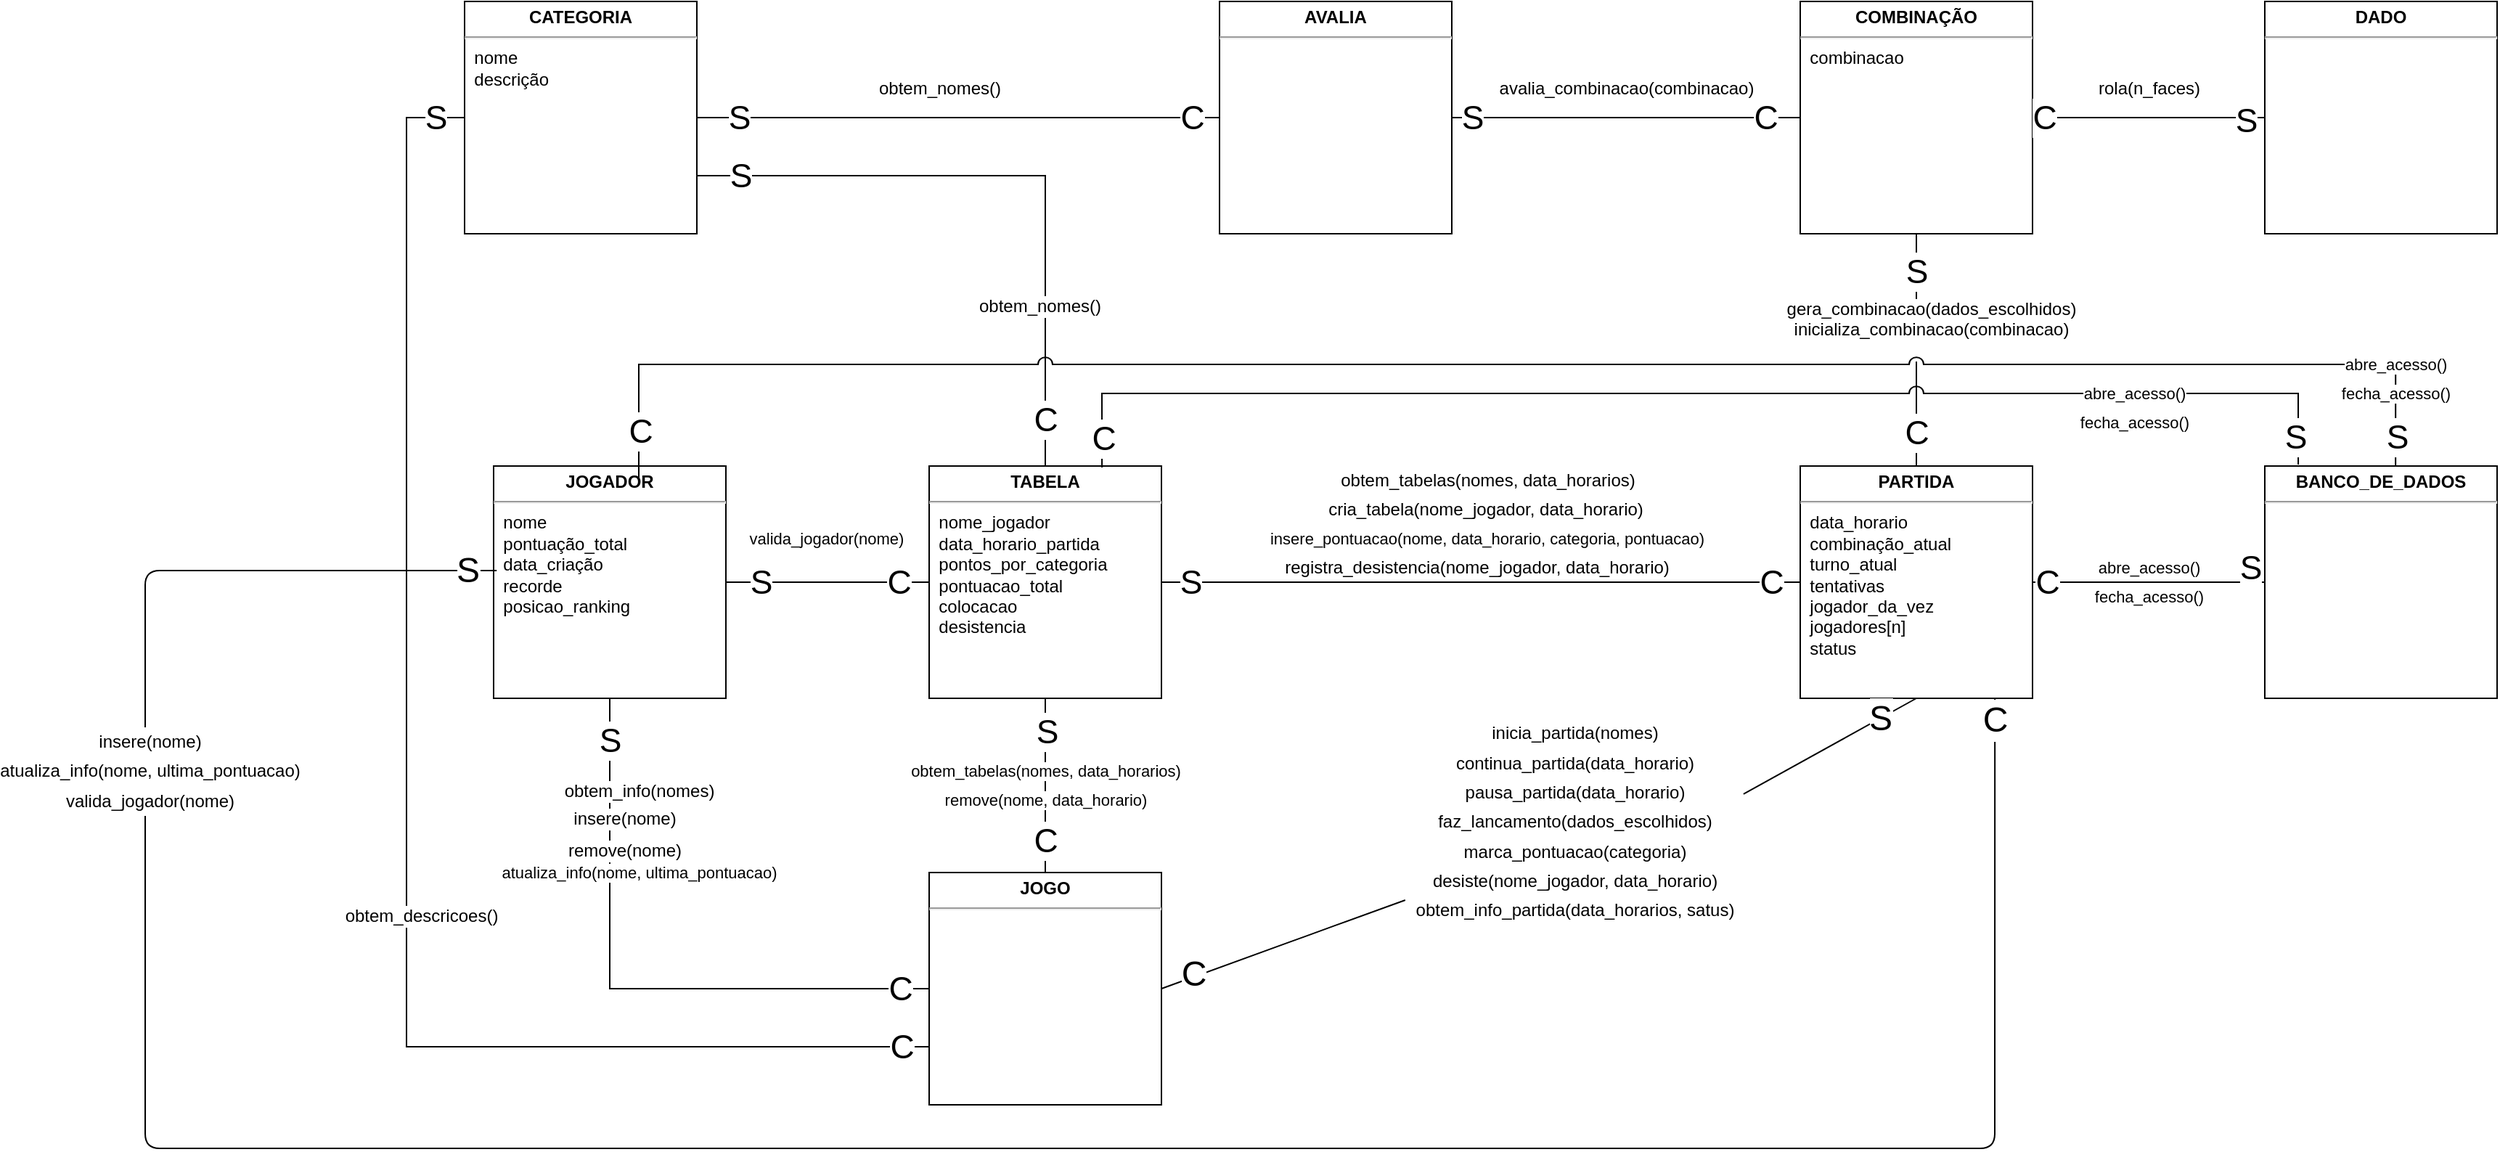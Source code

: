 <mxfile version="13.0.7" type="github">
  <diagram name="Page-1" id="a7904f86-f2b4-8e86-fa97-74104820619b">
    <mxGraphModel dx="3520" dy="1334" grid="1" gridSize="10" guides="1" tooltips="1" connect="1" arrows="1" fold="1" page="1" pageScale="1" pageWidth="1100" pageHeight="850" background="#ffffff" math="0" shadow="0">
      <root>
        <mxCell id="0" />
        <mxCell id="1" parent="0" />
        <mxCell id="ZKkIMZM3JUSMUp5qVfVh-187" style="edgeStyle=orthogonalEdgeStyle;rounded=0;orthogonalLoop=1;jettySize=auto;html=1;exitX=0.5;exitY=0;exitDx=0;exitDy=0;entryX=0.5;entryY=1;entryDx=0;entryDy=0;endArrow=none;endFill=0;" parent="1" source="ZKkIMZM3JUSMUp5qVfVh-52" target="ZKkIMZM3JUSMUp5qVfVh-56" edge="1">
          <mxGeometry relative="1" as="geometry">
            <Array as="points">
              <mxPoint x="-560" y="-240" />
              <mxPoint x="-560" y="-240" />
            </Array>
          </mxGeometry>
        </mxCell>
        <mxCell id="ZKkIMZM3JUSMUp5qVfVh-188" value="&lt;font style=&quot;font-size: 23px&quot;&gt;C&lt;/font&gt;" style="edgeLabel;html=1;align=center;verticalAlign=middle;resizable=0;points=[];" parent="ZKkIMZM3JUSMUp5qVfVh-187" vertex="1" connectable="0">
          <mxGeometry x="-0.8" y="-2" relative="1" as="geometry">
            <mxPoint x="-2" y="-10" as="offset" />
          </mxGeometry>
        </mxCell>
        <mxCell id="ZKkIMZM3JUSMUp5qVfVh-189" value="&lt;font style=&quot;font-size: 23px&quot;&gt;S&lt;/font&gt;" style="edgeLabel;html=1;align=center;verticalAlign=middle;resizable=0;points=[];" parent="ZKkIMZM3JUSMUp5qVfVh-187" vertex="1" connectable="0">
          <mxGeometry x="0.76" y="-1" relative="1" as="geometry">
            <mxPoint y="8" as="offset" />
          </mxGeometry>
        </mxCell>
        <mxCell id="ZKkIMZM3JUSMUp5qVfVh-191" value="&lt;font style=&quot;font-size: 11px&quot;&gt;obtem_tabelas(nomes, data_horarios)&lt;/font&gt;" style="edgeLabel;html=1;align=center;verticalAlign=middle;resizable=0;points=[];" parent="ZKkIMZM3JUSMUp5qVfVh-187" vertex="1" connectable="0">
          <mxGeometry x="-0.225" relative="1" as="geometry">
            <mxPoint y="-24.0" as="offset" />
          </mxGeometry>
        </mxCell>
        <mxCell id="ZKkIMZM3JUSMUp5qVfVh-198" value="remove(nome, data_horario)" style="edgeLabel;html=1;align=center;verticalAlign=middle;resizable=0;points=[];" parent="ZKkIMZM3JUSMUp5qVfVh-187" vertex="1" connectable="0">
          <mxGeometry x="-0.217" y="-2" relative="1" as="geometry">
            <mxPoint x="-2" y="-3" as="offset" />
          </mxGeometry>
        </mxCell>
        <mxCell id="ZKkIMZM3JUSMUp5qVfVh-52" value="&lt;p style=&quot;margin: 4px 0px 0px ; text-align: center&quot;&gt;&lt;b&gt;JOGO&lt;/b&gt;&lt;/p&gt;&lt;hr&gt;&amp;nbsp;&amp;nbsp;&lt;br&gt;&amp;nbsp;&amp;nbsp;" style="verticalAlign=top;align=left;overflow=fill;fontSize=12;fontFamily=Helvetica;html=1;rounded=0;shadow=0;comic=0;labelBackgroundColor=none;strokeWidth=1" parent="1" vertex="1">
          <mxGeometry x="-640" y="-200" width="160" height="160" as="geometry" />
        </mxCell>
        <mxCell id="ZKkIMZM3JUSMUp5qVfVh-53" value="&lt;div style=&quot;margin: 4px 0px 0px 0px&quot;&gt;&lt;b&gt;PARTIDA&lt;/b&gt;&lt;/div&gt;&lt;hr&gt;&lt;div style=&quot;text-align: left&quot;&gt;&lt;span&gt;&amp;nbsp; data_&lt;/span&gt;&lt;span&gt;horario&lt;/span&gt;&lt;/div&gt;&lt;div style=&quot;text-align: left&quot;&gt;&lt;span&gt;&amp;nbsp; combinação_atual&lt;/span&gt;&lt;/div&gt;&lt;div style=&quot;text-align: left&quot;&gt;&lt;span&gt;&amp;nbsp; turno_atual&lt;/span&gt;&lt;/div&gt;&lt;div style=&quot;text-align: left&quot;&gt;&amp;nbsp; tentativas&lt;/div&gt;&lt;div style=&quot;text-align: left&quot;&gt;&lt;span&gt;&amp;nbsp; jogador_da_vez&lt;/span&gt;&lt;/div&gt;&lt;div style=&quot;text-align: left&quot;&gt;&lt;span&gt;&amp;nbsp; jogadores[n]&lt;/span&gt;&lt;/div&gt;&lt;div style=&quot;text-align: left&quot;&gt;&lt;span&gt;&amp;nbsp; status&lt;/span&gt;&lt;/div&gt;&lt;div style=&quot;text-align: left&quot;&gt;&lt;span&gt;&amp;nbsp;&amp;nbsp;&lt;/span&gt;&lt;/div&gt;" style="verticalAlign=top;align=center;overflow=fill;fontSize=12;fontFamily=Helvetica;html=1;rounded=0;shadow=0;comic=0;labelBackgroundColor=none;strokeWidth=1;spacingTop=17;" parent="1" vertex="1">
          <mxGeometry x="-40" y="-480" width="160" height="160" as="geometry" />
        </mxCell>
        <mxCell id="ZKkIMZM3JUSMUp5qVfVh-55" value="&lt;p style=&quot;margin: 4px 0px 0px ; text-align: center&quot;&gt;&lt;b&gt;COMBINAÇÃO&lt;/b&gt;&lt;/p&gt;&lt;hr&gt;&amp;nbsp; combinacao" style="verticalAlign=top;align=left;overflow=fill;fontSize=12;fontFamily=Helvetica;html=1;rounded=0;shadow=0;comic=0;labelBackgroundColor=none;strokeWidth=1" parent="1" vertex="1">
          <mxGeometry x="-40" y="-800" width="160" height="160" as="geometry" />
        </mxCell>
        <mxCell id="ZKkIMZM3JUSMUp5qVfVh-183" style="edgeStyle=orthogonalEdgeStyle;rounded=0;orthogonalLoop=1;jettySize=auto;html=1;exitX=0;exitY=0.5;exitDx=0;exitDy=0;entryX=1;entryY=0.5;entryDx=0;entryDy=0;endArrow=none;endFill=0;" parent="1" source="ZKkIMZM3JUSMUp5qVfVh-56" target="ZKkIMZM3JUSMUp5qVfVh-85" edge="1">
          <mxGeometry relative="1" as="geometry" />
        </mxCell>
        <mxCell id="ZKkIMZM3JUSMUp5qVfVh-184" value="&lt;font style=&quot;font-size: 23px&quot;&gt;C&lt;/font&gt;" style="edgeLabel;html=1;align=center;verticalAlign=middle;resizable=0;points=[];" parent="ZKkIMZM3JUSMUp5qVfVh-183" vertex="1" connectable="0">
          <mxGeometry x="-0.825" y="4" relative="1" as="geometry">
            <mxPoint x="-9.17" y="-4" as="offset" />
          </mxGeometry>
        </mxCell>
        <mxCell id="ZKkIMZM3JUSMUp5qVfVh-185" value="&lt;font style=&quot;font-size: 23px&quot;&gt;S&lt;/font&gt;" style="edgeLabel;html=1;align=center;verticalAlign=middle;resizable=0;points=[];" parent="ZKkIMZM3JUSMUp5qVfVh-183" vertex="1" connectable="0">
          <mxGeometry x="0.703" y="-3" relative="1" as="geometry">
            <mxPoint x="2.5" y="3" as="offset" />
          </mxGeometry>
        </mxCell>
        <mxCell id="ZKkIMZM3JUSMUp5qVfVh-186" value="valida_jogador(nome)" style="edgeLabel;html=1;align=center;verticalAlign=middle;resizable=0;points=[];" parent="ZKkIMZM3JUSMUp5qVfVh-183" vertex="1" connectable="0">
          <mxGeometry x="0.167" relative="1" as="geometry">
            <mxPoint x="10" y="-30" as="offset" />
          </mxGeometry>
        </mxCell>
        <mxCell id="ZKkIMZM3JUSMUp5qVfVh-56" value="&lt;p style=&quot;text-align: center ; margin: 4px 0px 0px&quot;&gt;&lt;b&gt;TABELA&lt;/b&gt;&lt;/p&gt;&lt;hr&gt;&amp;nbsp; nome_jogador&lt;br&gt;&amp;nbsp; data_horario_partida&lt;br&gt;&amp;nbsp; pontos_por_categoria&lt;br&gt;&amp;nbsp; pontuacao_total&lt;br&gt;&amp;nbsp; colocacao&lt;br&gt;&amp;nbsp; desistencia" style="verticalAlign=top;align=left;overflow=fill;fontSize=12;fontFamily=Helvetica;html=1;rounded=0;shadow=0;comic=0;labelBackgroundColor=none;strokeWidth=1" parent="1" vertex="1">
          <mxGeometry x="-640" y="-480" width="160" height="160" as="geometry" />
        </mxCell>
        <mxCell id="ZKkIMZM3JUSMUp5qVfVh-59" value="&lt;p style=&quot;margin: 4px 0px 0px ; text-align: center&quot;&gt;&lt;b&gt;CATEGORIA&lt;/b&gt;&lt;/p&gt;&lt;hr&gt;&amp;nbsp; nome&lt;br&gt;&amp;nbsp; descrição" style="verticalAlign=top;align=left;overflow=fill;fontSize=12;fontFamily=Helvetica;html=1;rounded=0;shadow=0;comic=0;labelBackgroundColor=none;strokeWidth=1" parent="1" vertex="1">
          <mxGeometry x="-960" y="-800" width="160" height="160" as="geometry" />
        </mxCell>
        <mxCell id="ZKkIMZM3JUSMUp5qVfVh-60" value="&lt;p style=&quot;margin: 4px 0px 0px ; text-align: center&quot;&gt;&lt;b&gt;AVALIA&lt;/b&gt;&lt;/p&gt;&lt;hr&gt;" style="verticalAlign=top;align=left;overflow=fill;fontSize=12;fontFamily=Helvetica;html=1;rounded=0;shadow=0;comic=0;labelBackgroundColor=none;strokeWidth=1" parent="1" vertex="1">
          <mxGeometry x="-440" y="-800" width="160" height="160" as="geometry" />
        </mxCell>
        <mxCell id="ZKkIMZM3JUSMUp5qVfVh-61" value="&lt;p style=&quot;margin: 4px 0px 0px ; text-align: center&quot;&gt;&lt;b&gt;DADO&lt;/b&gt;&lt;/p&gt;&lt;hr&gt;" style="verticalAlign=top;align=left;overflow=fill;fontSize=12;fontFamily=Helvetica;html=1;rounded=0;shadow=0;comic=0;labelBackgroundColor=none;strokeWidth=1" parent="1" vertex="1">
          <mxGeometry x="280" y="-800" width="160" height="160" as="geometry" />
        </mxCell>
        <mxCell id="ZKkIMZM3JUSMUp5qVfVh-85" value="&lt;p style=&quot;margin: 4px 0px 0px ; text-align: center&quot;&gt;&lt;b&gt;JOGADOR&lt;/b&gt;&lt;/p&gt;&lt;hr&gt;&amp;nbsp; nome&lt;br&gt;&amp;nbsp; pontuação_total&lt;br&gt;&amp;nbsp; data_criação&lt;br&gt;&amp;nbsp; recorde&lt;br&gt;&amp;nbsp; posicao_ranking" style="verticalAlign=top;align=left;overflow=fill;fontSize=12;fontFamily=Helvetica;html=1;rounded=0;shadow=0;comic=0;labelBackgroundColor=none;strokeWidth=1;spacing=2;spacingLeft=0;" parent="1" vertex="1">
          <mxGeometry x="-940" y="-480" width="160" height="160" as="geometry" />
        </mxCell>
        <mxCell id="ZKkIMZM3JUSMUp5qVfVh-125" style="edgeStyle=orthogonalEdgeStyle;rounded=0;orthogonalLoop=1;jettySize=auto;html=1;entryX=0.5;entryY=1;entryDx=0;entryDy=0;endArrow=none;endFill=0;exitX=0;exitY=0.5;exitDx=0;exitDy=0;" parent="1" source="ZKkIMZM3JUSMUp5qVfVh-52" target="ZKkIMZM3JUSMUp5qVfVh-85" edge="1">
          <mxGeometry relative="1" as="geometry">
            <mxPoint x="-350" y="-230" as="targetPoint" />
            <mxPoint x="-500" y="-90" as="sourcePoint" />
          </mxGeometry>
        </mxCell>
        <mxCell id="ZKkIMZM3JUSMUp5qVfVh-126" value="&lt;font style=&quot;font-size: 23px&quot;&gt;C&lt;/font&gt;" style="edgeLabel;html=1;align=center;verticalAlign=middle;resizable=0;points=[];" parent="ZKkIMZM3JUSMUp5qVfVh-125" vertex="1" connectable="0">
          <mxGeometry x="-0.897" relative="1" as="geometry">
            <mxPoint x="1.43" as="offset" />
          </mxGeometry>
        </mxCell>
        <mxCell id="ZKkIMZM3JUSMUp5qVfVh-127" value="&lt;font style=&quot;font-size: 23px&quot;&gt;S&lt;/font&gt;" style="edgeLabel;html=1;align=center;verticalAlign=middle;resizable=0;points=[];" parent="ZKkIMZM3JUSMUp5qVfVh-125" vertex="1" connectable="0">
          <mxGeometry x="0.865" y="-2" relative="1" as="geometry">
            <mxPoint x="-2.01" as="offset" />
          </mxGeometry>
        </mxCell>
        <mxCell id="ZKkIMZM3JUSMUp5qVfVh-156" value="&lt;span style=&quot;font-size: 12px&quot;&gt;insere(nome)&lt;/span&gt;" style="edgeLabel;html=1;align=center;verticalAlign=middle;resizable=0;points=[];" parent="ZKkIMZM3JUSMUp5qVfVh-125" vertex="1" connectable="0">
          <mxGeometry x="0.242" y="-46" relative="1" as="geometry">
            <mxPoint x="-36.0" y="-75.96" as="offset" />
          </mxGeometry>
        </mxCell>
        <mxCell id="ZKkIMZM3JUSMUp5qVfVh-157" value="&lt;font style=&quot;font-size: 12px&quot;&gt;obtem_info(nomes)&lt;/font&gt;" style="edgeLabel;html=1;align=center;verticalAlign=middle;resizable=0;points=[];" parent="ZKkIMZM3JUSMUp5qVfVh-125" vertex="1" connectable="0">
          <mxGeometry x="0.25" y="-34" relative="1" as="geometry">
            <mxPoint x="-13.95" y="-93.6" as="offset" />
          </mxGeometry>
        </mxCell>
        <mxCell id="ZKkIMZM3JUSMUp5qVfVh-196" value="&lt;font style=&quot;font-size: 12px&quot;&gt;remove(nome)&lt;/font&gt;" style="edgeLabel;html=1;align=center;verticalAlign=middle;resizable=0;points=[];" parent="ZKkIMZM3JUSMUp5qVfVh-125" vertex="1" connectable="0">
          <mxGeometry x="0.073" y="-80" relative="1" as="geometry">
            <mxPoint x="-69.94" y="-90.08" as="offset" />
          </mxGeometry>
        </mxCell>
        <mxCell id="2Xj7HTLLRwtcWc2GtLEe-1" value="atualiza_info(nome, ultima_pontuacao)" style="edgeLabel;html=1;align=center;verticalAlign=middle;resizable=0;points=[];" parent="ZKkIMZM3JUSMUp5qVfVh-125" vertex="1" connectable="0">
          <mxGeometry x="0.043" y="-81" relative="1" as="geometry">
            <mxPoint x="19" y="1" as="offset" />
          </mxGeometry>
        </mxCell>
        <mxCell id="ZKkIMZM3JUSMUp5qVfVh-132" style="edgeStyle=orthogonalEdgeStyle;rounded=0;orthogonalLoop=1;jettySize=auto;html=1;endArrow=none;endFill=0;exitX=0;exitY=0.5;exitDx=0;exitDy=0;entryX=1;entryY=0.5;entryDx=0;entryDy=0;" parent="1" source="ZKkIMZM3JUSMUp5qVfVh-53" target="ZKkIMZM3JUSMUp5qVfVh-56" edge="1">
          <mxGeometry relative="1" as="geometry">
            <mxPoint x="-450" y="-360" as="targetPoint" />
            <mxPoint x="-460" y="-410.59" as="sourcePoint" />
          </mxGeometry>
        </mxCell>
        <mxCell id="ZKkIMZM3JUSMUp5qVfVh-133" value="&lt;font style=&quot;font-size: 23px&quot;&gt;C&lt;/font&gt;" style="edgeLabel;html=1;align=center;verticalAlign=middle;resizable=0;points=[];" parent="ZKkIMZM3JUSMUp5qVfVh-132" vertex="1" connectable="0">
          <mxGeometry x="-0.897" relative="1" as="geometry">
            <mxPoint x="2.35" as="offset" />
          </mxGeometry>
        </mxCell>
        <mxCell id="ZKkIMZM3JUSMUp5qVfVh-134" value="&lt;font style=&quot;font-size: 23px&quot;&gt;S&lt;/font&gt;" style="edgeLabel;html=1;align=center;verticalAlign=middle;resizable=0;points=[];" parent="ZKkIMZM3JUSMUp5qVfVh-132" vertex="1" connectable="0">
          <mxGeometry x="0.865" y="-2" relative="1" as="geometry">
            <mxPoint x="-9.41" y="2" as="offset" />
          </mxGeometry>
        </mxCell>
        <mxCell id="ZKkIMZM3JUSMUp5qVfVh-166" value="&lt;font style=&quot;font-size: 12px&quot;&gt;cria_tabela(nome_jogador, data_horario)&lt;/font&gt;" style="edgeLabel;html=1;align=center;verticalAlign=middle;resizable=0;points=[];" parent="ZKkIMZM3JUSMUp5qVfVh-132" vertex="1" connectable="0">
          <mxGeometry x="0.138" y="-1" relative="1" as="geometry">
            <mxPoint x="33.33" y="-49" as="offset" />
          </mxGeometry>
        </mxCell>
        <mxCell id="ZKkIMZM3JUSMUp5qVfVh-167" value="&lt;font style=&quot;font-size: 11px&quot;&gt;insere_pontuacao(nome, data_horario, categoria, pontuacao)&lt;/font&gt;" style="edgeLabel;html=1;align=center;verticalAlign=middle;resizable=0;points=[];" parent="ZKkIMZM3JUSMUp5qVfVh-132" vertex="1" connectable="0">
          <mxGeometry x="0.196" y="-4" relative="1" as="geometry">
            <mxPoint x="46.67" y="-26" as="offset" />
          </mxGeometry>
        </mxCell>
        <mxCell id="ZKkIMZM3JUSMUp5qVfVh-195" value="&lt;font style=&quot;font-size: 12px&quot;&gt;registra_desistencia(nome_jogador, data_horario)&lt;/font&gt;" style="edgeLabel;html=1;align=center;verticalAlign=middle;resizable=0;points=[];" parent="ZKkIMZM3JUSMUp5qVfVh-132" vertex="1" connectable="0">
          <mxGeometry x="0.028" y="3" relative="1" as="geometry">
            <mxPoint x="2.88" y="-13" as="offset" />
          </mxGeometry>
        </mxCell>
        <mxCell id="ZKkIMZM3JUSMUp5qVfVh-135" style="edgeStyle=orthogonalEdgeStyle;rounded=0;orthogonalLoop=1;jettySize=auto;html=1;entryX=0.5;entryY=1;entryDx=0;entryDy=0;endArrow=none;endFill=0;exitX=0.5;exitY=0;exitDx=0;exitDy=0;" parent="1" source="ZKkIMZM3JUSMUp5qVfVh-53" target="ZKkIMZM3JUSMUp5qVfVh-55" edge="1">
          <mxGeometry relative="1" as="geometry">
            <mxPoint x="-830" y="-590" as="targetPoint" />
            <mxPoint x="-450" y="-430" as="sourcePoint" />
          </mxGeometry>
        </mxCell>
        <mxCell id="ZKkIMZM3JUSMUp5qVfVh-136" value="&lt;font style=&quot;font-size: 23px&quot;&gt;C&lt;/font&gt;" style="edgeLabel;html=1;align=center;verticalAlign=middle;resizable=0;points=[];" parent="ZKkIMZM3JUSMUp5qVfVh-135" vertex="1" connectable="0">
          <mxGeometry x="-0.897" relative="1" as="geometry">
            <mxPoint y="-15.29" as="offset" />
          </mxGeometry>
        </mxCell>
        <mxCell id="ZKkIMZM3JUSMUp5qVfVh-137" value="&lt;font style=&quot;font-size: 23px&quot;&gt;S&lt;/font&gt;" style="edgeLabel;html=1;align=center;verticalAlign=middle;resizable=0;points=[];" parent="ZKkIMZM3JUSMUp5qVfVh-135" vertex="1" connectable="0">
          <mxGeometry x="0.865" y="-2" relative="1" as="geometry">
            <mxPoint x="-2" y="15" as="offset" />
          </mxGeometry>
        </mxCell>
        <mxCell id="ZKkIMZM3JUSMUp5qVfVh-169" value="&lt;font style=&quot;font-size: 12px&quot;&gt;gera_combinacao(dados_escolhidos)&lt;br&gt;inicializa_combinacao(combinacao)&lt;br&gt;&lt;br&gt;&lt;/font&gt;" style="edgeLabel;html=1;align=center;verticalAlign=middle;resizable=0;points=[];" parent="ZKkIMZM3JUSMUp5qVfVh-135" vertex="1" connectable="0">
          <mxGeometry x="0.173" y="-1" relative="1" as="geometry">
            <mxPoint x="9" as="offset" />
          </mxGeometry>
        </mxCell>
        <mxCell id="ZKkIMZM3JUSMUp5qVfVh-138" style="edgeStyle=orthogonalEdgeStyle;rounded=0;orthogonalLoop=1;jettySize=auto;html=1;endArrow=none;endFill=0;entryX=1;entryY=0.5;entryDx=0;entryDy=0;exitX=0;exitY=0.5;exitDx=0;exitDy=0;" parent="1" source="ZKkIMZM3JUSMUp5qVfVh-55" target="ZKkIMZM3JUSMUp5qVfVh-60" edge="1">
          <mxGeometry relative="1" as="geometry">
            <mxPoint x="-290" y="-730" as="targetPoint" />
            <mxPoint x="-130" y="-670" as="sourcePoint" />
            <Array as="points" />
          </mxGeometry>
        </mxCell>
        <mxCell id="ZKkIMZM3JUSMUp5qVfVh-139" value="&lt;font style=&quot;font-size: 23px&quot;&gt;C&lt;/font&gt;" style="edgeLabel;html=1;align=center;verticalAlign=middle;resizable=0;points=[];" parent="ZKkIMZM3JUSMUp5qVfVh-138" vertex="1" connectable="0">
          <mxGeometry x="-0.897" relative="1" as="geometry">
            <mxPoint x="-11.43" as="offset" />
          </mxGeometry>
        </mxCell>
        <mxCell id="ZKkIMZM3JUSMUp5qVfVh-140" value="&lt;font style=&quot;font-size: 23px&quot;&gt;S&lt;/font&gt;" style="edgeLabel;html=1;align=center;verticalAlign=middle;resizable=0;points=[];" parent="ZKkIMZM3JUSMUp5qVfVh-138" vertex="1" connectable="0">
          <mxGeometry x="0.865" y="-2" relative="1" as="geometry">
            <mxPoint x="-2" y="2" as="offset" />
          </mxGeometry>
        </mxCell>
        <mxCell id="ZKkIMZM3JUSMUp5qVfVh-171" value="&lt;font style=&quot;font-size: 12px&quot;&gt;avalia_combinacao(combinacao)&lt;/font&gt;" style="edgeLabel;html=1;align=center;verticalAlign=middle;resizable=0;points=[];" parent="ZKkIMZM3JUSMUp5qVfVh-138" vertex="1" connectable="0">
          <mxGeometry x="0.159" y="2" relative="1" as="geometry">
            <mxPoint x="18.57" y="-22" as="offset" />
          </mxGeometry>
        </mxCell>
        <mxCell id="ZKkIMZM3JUSMUp5qVfVh-141" style="edgeStyle=orthogonalEdgeStyle;rounded=0;orthogonalLoop=1;jettySize=auto;html=1;entryX=1;entryY=0.75;entryDx=0;entryDy=0;endArrow=none;endFill=0;exitX=0.5;exitY=0;exitDx=0;exitDy=0;" parent="1" source="ZKkIMZM3JUSMUp5qVfVh-56" target="ZKkIMZM3JUSMUp5qVfVh-59" edge="1">
          <mxGeometry relative="1" as="geometry">
            <mxPoint x="-810" y="-570" as="targetPoint" />
            <mxPoint x="-410" y="-330" as="sourcePoint" />
          </mxGeometry>
        </mxCell>
        <mxCell id="ZKkIMZM3JUSMUp5qVfVh-142" value="&lt;font style=&quot;font-size: 23px&quot;&gt;C&lt;/font&gt;" style="edgeLabel;html=1;align=center;verticalAlign=middle;resizable=0;points=[];" parent="ZKkIMZM3JUSMUp5qVfVh-141" vertex="1" connectable="0">
          <mxGeometry x="-0.897" relative="1" as="geometry">
            <mxPoint y="-9.71" as="offset" />
          </mxGeometry>
        </mxCell>
        <mxCell id="ZKkIMZM3JUSMUp5qVfVh-143" value="&lt;font style=&quot;font-size: 23px&quot;&gt;S&lt;/font&gt;" style="edgeLabel;html=1;align=center;verticalAlign=middle;resizable=0;points=[];" parent="ZKkIMZM3JUSMUp5qVfVh-141" vertex="1" connectable="0">
          <mxGeometry x="0.865" y="-2" relative="1" as="geometry">
            <mxPoint x="0.06" y="2" as="offset" />
          </mxGeometry>
        </mxCell>
        <mxCell id="ZKkIMZM3JUSMUp5qVfVh-173" value="&lt;font style=&quot;font-size: 12px&quot;&gt;obtem_nomes()&lt;/font&gt;" style="edgeLabel;html=1;align=center;verticalAlign=middle;resizable=0;points=[];" parent="ZKkIMZM3JUSMUp5qVfVh-141" vertex="1" connectable="0">
          <mxGeometry x="0.127" y="1" relative="1" as="geometry">
            <mxPoint x="44.18" y="89" as="offset" />
          </mxGeometry>
        </mxCell>
        <mxCell id="ZKkIMZM3JUSMUp5qVfVh-144" style="edgeStyle=orthogonalEdgeStyle;rounded=0;orthogonalLoop=1;jettySize=auto;html=1;endArrow=none;endFill=0;exitX=0;exitY=0.5;exitDx=0;exitDy=0;entryX=1;entryY=0.5;entryDx=0;entryDy=0;" parent="1" source="ZKkIMZM3JUSMUp5qVfVh-60" target="ZKkIMZM3JUSMUp5qVfVh-59" edge="1">
          <mxGeometry relative="1" as="geometry">
            <mxPoint x="-800" y="-740" as="targetPoint" />
            <mxPoint x="-910" y="-630" as="sourcePoint" />
          </mxGeometry>
        </mxCell>
        <mxCell id="ZKkIMZM3JUSMUp5qVfVh-145" value="&lt;font style=&quot;font-size: 23px&quot;&gt;C&lt;/font&gt;" style="edgeLabel;html=1;align=center;verticalAlign=middle;resizable=0;points=[];" parent="ZKkIMZM3JUSMUp5qVfVh-144" vertex="1" connectable="0">
          <mxGeometry x="-0.897" relative="1" as="geometry">
            <mxPoint x="-1.18" as="offset" />
          </mxGeometry>
        </mxCell>
        <mxCell id="ZKkIMZM3JUSMUp5qVfVh-146" value="&lt;font style=&quot;font-size: 23px&quot;&gt;S&lt;/font&gt;" style="edgeLabel;html=1;align=center;verticalAlign=middle;resizable=0;points=[];" parent="ZKkIMZM3JUSMUp5qVfVh-144" vertex="1" connectable="0">
          <mxGeometry x="0.865" y="-2" relative="1" as="geometry">
            <mxPoint x="4" y="2" as="offset" />
          </mxGeometry>
        </mxCell>
        <mxCell id="ZKkIMZM3JUSMUp5qVfVh-172" value="&lt;font style=&quot;font-size: 12px&quot;&gt;obtem_nomes()&lt;/font&gt;" style="edgeLabel;html=1;align=center;verticalAlign=middle;resizable=0;points=[];" parent="ZKkIMZM3JUSMUp5qVfVh-144" vertex="1" connectable="0">
          <mxGeometry x="0.093" y="-4" relative="1" as="geometry">
            <mxPoint x="2.86" y="-16" as="offset" />
          </mxGeometry>
        </mxCell>
        <mxCell id="ZKkIMZM3JUSMUp5qVfVh-147" style="edgeStyle=orthogonalEdgeStyle;rounded=0;orthogonalLoop=1;jettySize=auto;html=1;entryX=0;entryY=0.5;entryDx=0;entryDy=0;endArrow=none;endFill=0;exitX=1;exitY=0.5;exitDx=0;exitDy=0;" parent="1" source="ZKkIMZM3JUSMUp5qVfVh-55" target="ZKkIMZM3JUSMUp5qVfVh-61" edge="1">
          <mxGeometry relative="1" as="geometry">
            <mxPoint x="-290" y="-480" as="targetPoint" />
            <mxPoint x="110" y="-480" as="sourcePoint" />
          </mxGeometry>
        </mxCell>
        <mxCell id="ZKkIMZM3JUSMUp5qVfVh-148" value="&lt;font style=&quot;font-size: 23px&quot;&gt;C&lt;/font&gt;" style="edgeLabel;html=1;align=center;verticalAlign=middle;resizable=0;points=[];" parent="ZKkIMZM3JUSMUp5qVfVh-147" vertex="1" connectable="0">
          <mxGeometry x="-0.897" relative="1" as="geometry">
            <mxPoint as="offset" />
          </mxGeometry>
        </mxCell>
        <mxCell id="ZKkIMZM3JUSMUp5qVfVh-149" value="&lt;font style=&quot;font-size: 23px&quot;&gt;S&lt;/font&gt;" style="edgeLabel;html=1;align=center;verticalAlign=middle;resizable=0;points=[];" parent="ZKkIMZM3JUSMUp5qVfVh-147" vertex="1" connectable="0">
          <mxGeometry x="0.865" y="-2" relative="1" as="geometry">
            <mxPoint x="-2.01" as="offset" />
          </mxGeometry>
        </mxCell>
        <mxCell id="ZKkIMZM3JUSMUp5qVfVh-170" value="&lt;font style=&quot;font-size: 12px&quot;&gt;rola(n_faces)&lt;/font&gt;" style="edgeLabel;html=1;align=center;verticalAlign=middle;resizable=0;points=[];" parent="ZKkIMZM3JUSMUp5qVfVh-147" vertex="1" connectable="0">
          <mxGeometry x="0.001" y="-18" relative="1" as="geometry">
            <mxPoint y="-38" as="offset" />
          </mxGeometry>
        </mxCell>
        <mxCell id="ZKkIMZM3JUSMUp5qVfVh-175" style="edgeStyle=orthogonalEdgeStyle;rounded=0;orthogonalLoop=1;jettySize=auto;html=1;entryX=0;entryY=0.5;entryDx=0;entryDy=0;endArrow=none;endFill=0;exitX=0;exitY=0.75;exitDx=0;exitDy=0;" parent="1" source="ZKkIMZM3JUSMUp5qVfVh-52" target="ZKkIMZM3JUSMUp5qVfVh-59" edge="1">
          <mxGeometry relative="1" as="geometry">
            <mxPoint x="-1000" y="-180" as="targetPoint" />
            <mxPoint x="-800" y="-60" as="sourcePoint" />
            <Array as="points">
              <mxPoint x="-1000" y="-80" />
              <mxPoint x="-1000" y="-720" />
            </Array>
          </mxGeometry>
        </mxCell>
        <mxCell id="ZKkIMZM3JUSMUp5qVfVh-176" value="&lt;font style=&quot;font-size: 23px&quot;&gt;C&lt;/font&gt;" style="edgeLabel;html=1;align=center;verticalAlign=middle;resizable=0;points=[];" parent="ZKkIMZM3JUSMUp5qVfVh-175" vertex="1" connectable="0">
          <mxGeometry x="-0.897" relative="1" as="geometry">
            <mxPoint x="34.29" as="offset" />
          </mxGeometry>
        </mxCell>
        <mxCell id="ZKkIMZM3JUSMUp5qVfVh-177" value="&lt;font style=&quot;font-size: 23px&quot;&gt;S&lt;/font&gt;" style="edgeLabel;html=1;align=center;verticalAlign=middle;resizable=0;points=[];" parent="ZKkIMZM3JUSMUp5qVfVh-175" vertex="1" connectable="0">
          <mxGeometry x="0.865" y="-2" relative="1" as="geometry">
            <mxPoint x="18" y="-30" as="offset" />
          </mxGeometry>
        </mxCell>
        <mxCell id="ZKkIMZM3JUSMUp5qVfVh-179" value="&lt;font style=&quot;font-size: 12px&quot;&gt;obtem_descricoes()&lt;/font&gt;" style="edgeLabel;html=1;align=center;verticalAlign=middle;resizable=0;points=[];" parent="ZKkIMZM3JUSMUp5qVfVh-175" vertex="1" connectable="0">
          <mxGeometry x="0.25" y="-34" relative="1" as="geometry">
            <mxPoint x="-24.06" y="200" as="offset" />
          </mxGeometry>
        </mxCell>
        <mxCell id="FQBFLl8KU9Z0r9E95Kbr-2" value="&lt;p style=&quot;margin: 4px 0px 0px ; text-align: center&quot;&gt;&lt;b&gt;BANCO_DE_DADOS&lt;/b&gt;&lt;/p&gt;&lt;hr&gt;" style="verticalAlign=top;align=left;overflow=fill;fontSize=12;fontFamily=Helvetica;html=1;rounded=0;shadow=0;comic=0;labelBackgroundColor=none;strokeWidth=1" parent="1" vertex="1">
          <mxGeometry x="280" y="-480" width="160" height="160" as="geometry" />
        </mxCell>
        <mxCell id="FQBFLl8KU9Z0r9E95Kbr-4" style="edgeStyle=orthogonalEdgeStyle;rounded=0;orthogonalLoop=1;jettySize=auto;html=1;entryX=0;entryY=0.5;entryDx=0;entryDy=0;endArrow=none;endFill=0;exitX=1;exitY=0.5;exitDx=0;exitDy=0;" parent="1" source="ZKkIMZM3JUSMUp5qVfVh-53" target="FQBFLl8KU9Z0r9E95Kbr-2" edge="1">
          <mxGeometry relative="1" as="geometry">
            <mxPoint x="50" y="-630" as="targetPoint" />
            <mxPoint x="50" y="-470" as="sourcePoint" />
          </mxGeometry>
        </mxCell>
        <mxCell id="FQBFLl8KU9Z0r9E95Kbr-5" value="&lt;font style=&quot;font-size: 23px&quot;&gt;C&lt;/font&gt;" style="edgeLabel;html=1;align=center;verticalAlign=middle;resizable=0;points=[];" parent="FQBFLl8KU9Z0r9E95Kbr-4" vertex="1" connectable="0">
          <mxGeometry x="-0.897" relative="1" as="geometry">
            <mxPoint x="2" as="offset" />
          </mxGeometry>
        </mxCell>
        <mxCell id="FQBFLl8KU9Z0r9E95Kbr-6" value="&lt;font style=&quot;font-size: 23px&quot;&gt;S&lt;/font&gt;" style="edgeLabel;html=1;align=center;verticalAlign=middle;resizable=0;points=[];" parent="FQBFLl8KU9Z0r9E95Kbr-4" vertex="1" connectable="0">
          <mxGeometry x="0.865" y="-2" relative="1" as="geometry">
            <mxPoint x="1" y="-12" as="offset" />
          </mxGeometry>
        </mxCell>
        <mxCell id="FQBFLl8KU9Z0r9E95Kbr-18" value="fecha_acesso()" style="edgeLabel;html=1;align=center;verticalAlign=middle;resizable=0;points=[];" parent="FQBFLl8KU9Z0r9E95Kbr-4" vertex="1" connectable="0">
          <mxGeometry x="0.188" y="-2" relative="1" as="geometry">
            <mxPoint x="-15" y="8" as="offset" />
          </mxGeometry>
        </mxCell>
        <mxCell id="FQBFLl8KU9Z0r9E95Kbr-19" value="abre_acesso()" style="edgeLabel;html=1;align=center;verticalAlign=middle;resizable=0;points=[];" parent="FQBFLl8KU9Z0r9E95Kbr-4" vertex="1" connectable="0">
          <mxGeometry x="0.175" y="4" relative="1" as="geometry">
            <mxPoint x="-14" y="-6" as="offset" />
          </mxGeometry>
        </mxCell>
        <mxCell id="FQBFLl8KU9Z0r9E95Kbr-8" style="edgeStyle=orthogonalEdgeStyle;rounded=0;orthogonalLoop=1;jettySize=auto;html=1;endArrow=none;endFill=0;exitX=0.744;exitY=0.006;exitDx=0;exitDy=0;exitPerimeter=0;entryX=0.144;entryY=-0.006;entryDx=0;entryDy=0;entryPerimeter=0;jumpStyle=arc;jumpSize=10;" parent="1" source="ZKkIMZM3JUSMUp5qVfVh-56" target="FQBFLl8KU9Z0r9E95Kbr-2" edge="1">
          <mxGeometry relative="1" as="geometry">
            <mxPoint x="330" y="-570" as="targetPoint" />
            <mxPoint x="-460" y="-510" as="sourcePoint" />
            <Array as="points">
              <mxPoint x="-521" y="-530" />
              <mxPoint x="303" y="-530" />
            </Array>
          </mxGeometry>
        </mxCell>
        <mxCell id="FQBFLl8KU9Z0r9E95Kbr-9" value="&lt;font style=&quot;font-size: 23px&quot;&gt;C&lt;/font&gt;" style="edgeLabel;html=1;align=center;verticalAlign=middle;resizable=0;points=[];" parent="FQBFLl8KU9Z0r9E95Kbr-8" vertex="1" connectable="0">
          <mxGeometry x="-0.897" relative="1" as="geometry">
            <mxPoint x="0.99" y="27.04" as="offset" />
          </mxGeometry>
        </mxCell>
        <mxCell id="FQBFLl8KU9Z0r9E95Kbr-10" value="&lt;font style=&quot;font-size: 23px&quot;&gt;S&lt;/font&gt;" style="edgeLabel;html=1;align=center;verticalAlign=middle;resizable=0;points=[];" parent="FQBFLl8KU9Z0r9E95Kbr-8" vertex="1" connectable="0">
          <mxGeometry x="0.865" y="-2" relative="1" as="geometry">
            <mxPoint x="10.96" y="28" as="offset" />
          </mxGeometry>
        </mxCell>
        <mxCell id="FQBFLl8KU9Z0r9E95Kbr-16" value="abre_acesso()" style="edgeLabel;html=1;align=center;verticalAlign=middle;resizable=0;points=[];" parent="FQBFLl8KU9Z0r9E95Kbr-8" vertex="1" connectable="0">
          <mxGeometry x="0.801" relative="1" as="geometry">
            <mxPoint x="-70.04" as="offset" />
          </mxGeometry>
        </mxCell>
        <mxCell id="FQBFLl8KU9Z0r9E95Kbr-17" value="fecha_acesso()" style="edgeLabel;html=1;align=center;verticalAlign=middle;resizable=0;points=[];" parent="FQBFLl8KU9Z0r9E95Kbr-8" vertex="1" connectable="0">
          <mxGeometry x="0.651" relative="1" as="geometry">
            <mxPoint x="-1.04" y="20" as="offset" />
          </mxGeometry>
        </mxCell>
        <mxCell id="FQBFLl8KU9Z0r9E95Kbr-11" style="edgeStyle=orthogonalEdgeStyle;rounded=0;orthogonalLoop=1;jettySize=auto;html=1;endArrow=none;endFill=0;exitX=0.625;exitY=0.063;exitDx=0;exitDy=0;exitPerimeter=0;entryX=0.563;entryY=0;entryDx=0;entryDy=0;entryPerimeter=0;jumpStyle=arc;jumpSize=10;" parent="1" source="ZKkIMZM3JUSMUp5qVfVh-85" target="FQBFLl8KU9Z0r9E95Kbr-2" edge="1">
          <mxGeometry relative="1" as="geometry">
            <mxPoint x="313.04" y="-500.96" as="targetPoint" />
            <mxPoint x="-510.96" y="-499.04" as="sourcePoint" />
            <Array as="points">
              <mxPoint x="-840" y="-550" />
              <mxPoint x="370" y="-550" />
            </Array>
          </mxGeometry>
        </mxCell>
        <mxCell id="FQBFLl8KU9Z0r9E95Kbr-12" value="&lt;font style=&quot;font-size: 23px&quot;&gt;C&lt;/font&gt;" style="edgeLabel;html=1;align=center;verticalAlign=middle;resizable=0;points=[];" parent="FQBFLl8KU9Z0r9E95Kbr-11" vertex="1" connectable="0">
          <mxGeometry x="-0.897" relative="1" as="geometry">
            <mxPoint x="0.99" y="35.92" as="offset" />
          </mxGeometry>
        </mxCell>
        <mxCell id="FQBFLl8KU9Z0r9E95Kbr-13" value="&lt;font style=&quot;font-size: 23px&quot;&gt;S&lt;/font&gt;" style="edgeLabel;html=1;align=center;verticalAlign=middle;resizable=0;points=[];" parent="FQBFLl8KU9Z0r9E95Kbr-11" vertex="1" connectable="0">
          <mxGeometry x="0.865" y="-2" relative="1" as="geometry">
            <mxPoint x="22.08" y="48" as="offset" />
          </mxGeometry>
        </mxCell>
        <mxCell id="FQBFLl8KU9Z0r9E95Kbr-14" value="abre_acesso()" style="edgeLabel;html=1;align=center;verticalAlign=middle;resizable=0;points=[];" parent="FQBFLl8KU9Z0r9E95Kbr-11" vertex="1" connectable="0">
          <mxGeometry x="0.907" y="-1" relative="1" as="geometry">
            <mxPoint x="0.9" y="-6.82" as="offset" />
          </mxGeometry>
        </mxCell>
        <mxCell id="FQBFLl8KU9Z0r9E95Kbr-15" value="fecha_acesso()" style="edgeLabel;html=1;align=center;verticalAlign=middle;resizable=0;points=[];" parent="FQBFLl8KU9Z0r9E95Kbr-11" vertex="1" connectable="0">
          <mxGeometry x="0.929" relative="1" as="geometry">
            <mxPoint x="-0.09" y="-1.82" as="offset" />
          </mxGeometry>
        </mxCell>
        <mxCell id="RAdDTDdPpuf8KFpz9OUy-1" value="obtem_tabelas(nomes, data_horarios)" style="text;html=1;strokeColor=none;fillColor=none;align=center;verticalAlign=middle;whiteSpace=wrap;rounded=0;" vertex="1" parent="1">
          <mxGeometry x="-380" y="-480" width="250" height="20" as="geometry" />
        </mxCell>
        <mxCell id="RAdDTDdPpuf8KFpz9OUy-36" value="" style="endArrow=none;html=1;exitX=1.004;exitY=0.373;exitDx=0;exitDy=0;entryX=0.5;entryY=1;entryDx=0;entryDy=0;exitPerimeter=0;" edge="1" parent="1" source="RAdDTDdPpuf8KFpz9OUy-34" target="ZKkIMZM3JUSMUp5qVfVh-53">
          <mxGeometry width="50" height="50" relative="1" as="geometry">
            <mxPoint x="-170" y="-130" as="sourcePoint" />
            <mxPoint x="-90" y="-180" as="targetPoint" />
          </mxGeometry>
        </mxCell>
        <mxCell id="RAdDTDdPpuf8KFpz9OUy-59" value="&lt;font style=&quot;font-size: 24px&quot;&gt;S&lt;/font&gt;" style="edgeLabel;html=1;align=center;verticalAlign=middle;resizable=0;points=[];" vertex="1" connectable="0" parent="RAdDTDdPpuf8KFpz9OUy-36">
          <mxGeometry x="0.579" relative="1" as="geometry">
            <mxPoint as="offset" />
          </mxGeometry>
        </mxCell>
        <mxCell id="RAdDTDdPpuf8KFpz9OUy-34" value="&lt;font style=&quot;font-size: 12px ; line-height: 150%&quot;&gt;&lt;font style=&quot;font-size: 12px ; line-height: 170%&quot;&gt;inicia_partida(nomes)&lt;br&gt;continua_partida(data_horario)&lt;br&gt;pausa_partida(data_horario)&lt;br&gt;faz_lancamento(dados_escolhidos)&lt;br&gt;marca_pontuacao(categoria)&lt;br&gt;desiste(nome_jogador, data_horario)&lt;br&gt;obtem_info_partida(data_horarios, satus&lt;/font&gt;)&lt;/font&gt;" style="text;html=1;strokeColor=none;fillColor=none;align=center;verticalAlign=middle;whiteSpace=wrap;rounded=0;" vertex="1" parent="1">
          <mxGeometry x="-310" y="-310" width="230" height="150" as="geometry" />
        </mxCell>
        <mxCell id="RAdDTDdPpuf8KFpz9OUy-44" value="" style="endArrow=none;html=1;exitX=1;exitY=0.5;exitDx=0;exitDy=0;entryX=-0.009;entryY=0.86;entryDx=0;entryDy=0;entryPerimeter=0;" edge="1" parent="1" source="ZKkIMZM3JUSMUp5qVfVh-52" target="RAdDTDdPpuf8KFpz9OUy-34">
          <mxGeometry width="50" height="50" relative="1" as="geometry">
            <mxPoint x="-480" y="-120" as="sourcePoint" />
            <mxPoint x="-320" y="-170" as="targetPoint" />
            <Array as="points">
              <mxPoint x="-370" y="-160" />
            </Array>
          </mxGeometry>
        </mxCell>
        <mxCell id="RAdDTDdPpuf8KFpz9OUy-60" value="&lt;font style=&quot;font-size: 24px&quot;&gt;C&lt;/font&gt;" style="edgeLabel;html=1;align=center;verticalAlign=middle;resizable=0;points=[];" vertex="1" connectable="0" parent="RAdDTDdPpuf8KFpz9OUy-44">
          <mxGeometry x="-0.73" y="2" relative="1" as="geometry">
            <mxPoint as="offset" />
          </mxGeometry>
        </mxCell>
        <mxCell id="RAdDTDdPpuf8KFpz9OUy-54" value="" style="endArrow=none;html=1;entryX=0.838;entryY=1;entryDx=0;entryDy=0;entryPerimeter=0;exitX=0.013;exitY=0.45;exitDx=0;exitDy=0;exitPerimeter=0;" edge="1" parent="1" source="ZKkIMZM3JUSMUp5qVfVh-85" target="ZKkIMZM3JUSMUp5qVfVh-53">
          <mxGeometry width="50" height="50" relative="1" as="geometry">
            <mxPoint x="-1060" y="-380" as="sourcePoint" />
            <mxPoint x="-290" y="-180" as="targetPoint" />
            <Array as="points">
              <mxPoint x="-1180" y="-408" />
              <mxPoint x="-1180" y="-10" />
              <mxPoint x="94" y="-10" />
            </Array>
          </mxGeometry>
        </mxCell>
        <mxCell id="RAdDTDdPpuf8KFpz9OUy-56" value="&lt;font style=&quot;font-size: 12px ; line-height: 170%&quot;&gt;insere(nome)&lt;br&gt;atualiza_info(nome, ultima_pontuacao)&lt;br&gt;valida_jogador(nome)&lt;br&gt;&lt;/font&gt;" style="edgeLabel;html=1;align=center;verticalAlign=middle;resizable=0;points=[];" vertex="1" connectable="0" parent="RAdDTDdPpuf8KFpz9OUy-54">
          <mxGeometry x="-0.745" y="3" relative="1" as="geometry">
            <mxPoint y="96.08" as="offset" />
          </mxGeometry>
        </mxCell>
        <mxCell id="RAdDTDdPpuf8KFpz9OUy-57" value="&lt;font style=&quot;font-size: 24px&quot;&gt;S&lt;/font&gt;" style="edgeLabel;html=1;align=center;verticalAlign=middle;resizable=0;points=[];" vertex="1" connectable="0" parent="RAdDTDdPpuf8KFpz9OUy-54">
          <mxGeometry x="-0.982" relative="1" as="geometry">
            <mxPoint as="offset" />
          </mxGeometry>
        </mxCell>
        <mxCell id="RAdDTDdPpuf8KFpz9OUy-58" value="&lt;font style=&quot;font-size: 24px&quot;&gt;C&lt;/font&gt;" style="edgeLabel;html=1;align=center;verticalAlign=middle;resizable=0;points=[];" vertex="1" connectable="0" parent="RAdDTDdPpuf8KFpz9OUy-54">
          <mxGeometry x="0.987" relative="1" as="geometry">
            <mxPoint as="offset" />
          </mxGeometry>
        </mxCell>
      </root>
    </mxGraphModel>
  </diagram>
</mxfile>
